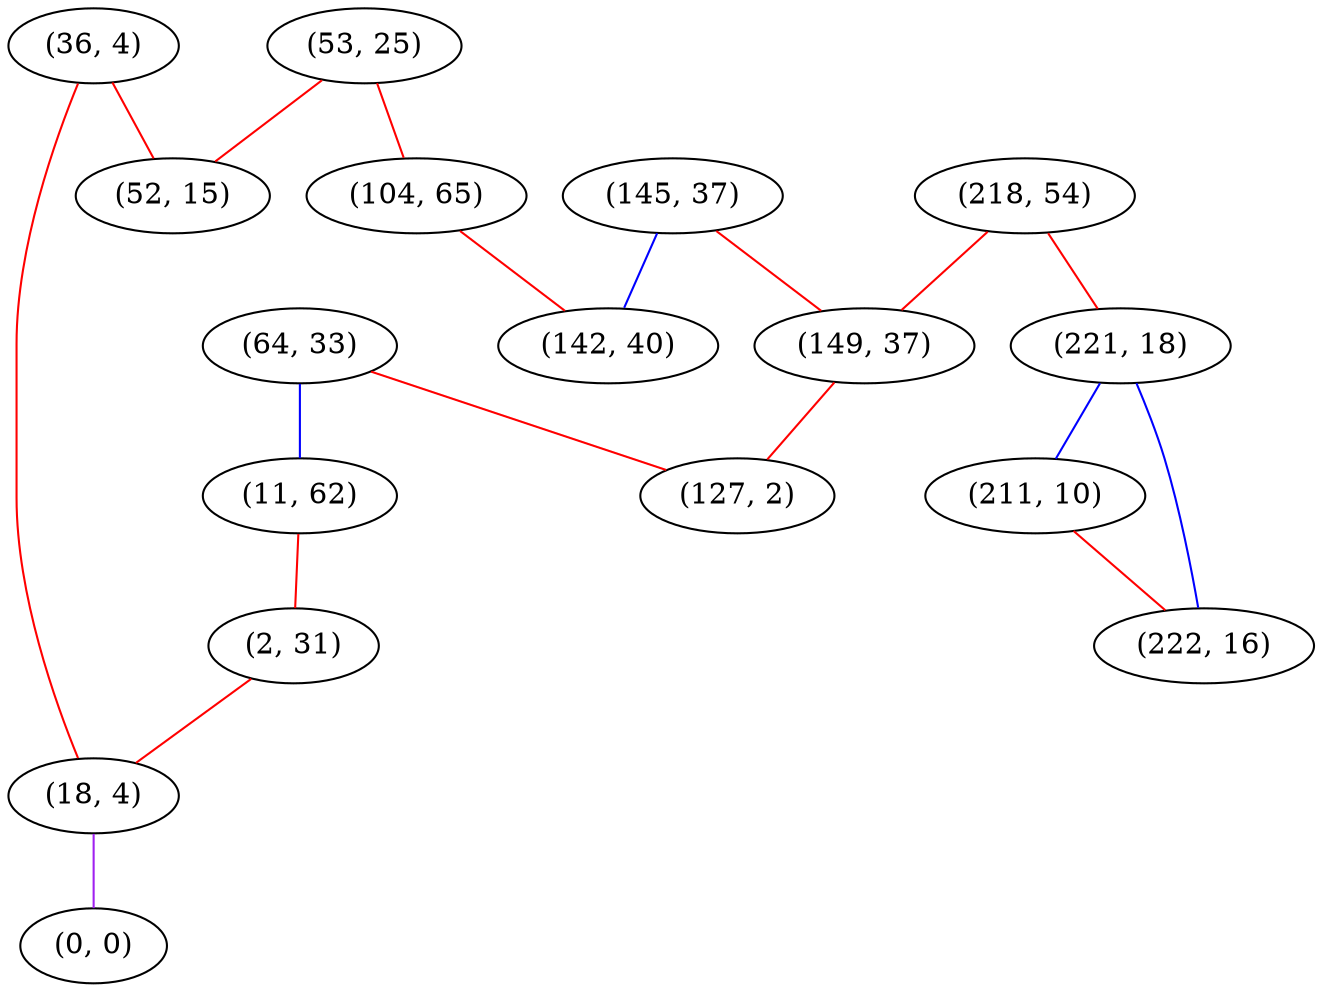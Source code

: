 graph "" {
"(64, 33)";
"(53, 25)";
"(218, 54)";
"(221, 18)";
"(11, 62)";
"(145, 37)";
"(2, 31)";
"(36, 4)";
"(18, 4)";
"(104, 65)";
"(0, 0)";
"(211, 10)";
"(149, 37)";
"(127, 2)";
"(52, 15)";
"(142, 40)";
"(222, 16)";
"(64, 33)" -- "(11, 62)"  [color=blue, key=0, weight=3];
"(64, 33)" -- "(127, 2)"  [color=red, key=0, weight=1];
"(53, 25)" -- "(104, 65)"  [color=red, key=0, weight=1];
"(53, 25)" -- "(52, 15)"  [color=red, key=0, weight=1];
"(218, 54)" -- "(221, 18)"  [color=red, key=0, weight=1];
"(218, 54)" -- "(149, 37)"  [color=red, key=0, weight=1];
"(221, 18)" -- "(211, 10)"  [color=blue, key=0, weight=3];
"(221, 18)" -- "(222, 16)"  [color=blue, key=0, weight=3];
"(11, 62)" -- "(2, 31)"  [color=red, key=0, weight=1];
"(145, 37)" -- "(149, 37)"  [color=red, key=0, weight=1];
"(145, 37)" -- "(142, 40)"  [color=blue, key=0, weight=3];
"(2, 31)" -- "(18, 4)"  [color=red, key=0, weight=1];
"(36, 4)" -- "(52, 15)"  [color=red, key=0, weight=1];
"(36, 4)" -- "(18, 4)"  [color=red, key=0, weight=1];
"(18, 4)" -- "(0, 0)"  [color=purple, key=0, weight=4];
"(104, 65)" -- "(142, 40)"  [color=red, key=0, weight=1];
"(211, 10)" -- "(222, 16)"  [color=red, key=0, weight=1];
"(149, 37)" -- "(127, 2)"  [color=red, key=0, weight=1];
}
